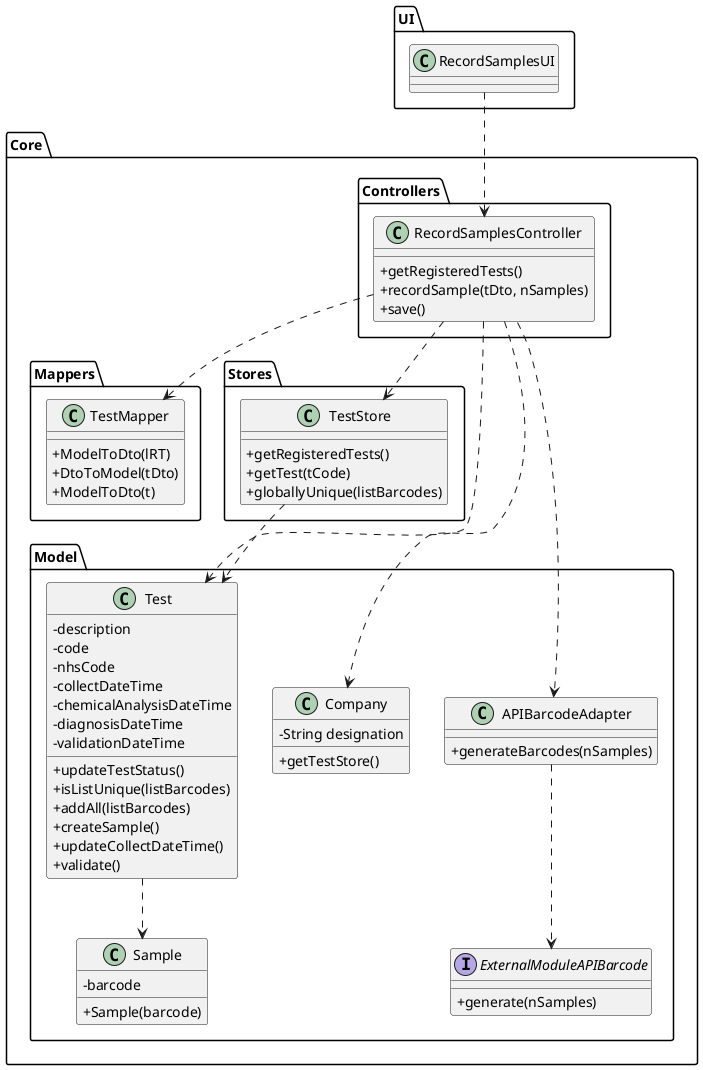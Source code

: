@startuml
'https://plantuml.com/class-diagram

skinparam classAttributeIconSize 0

package "UI" {
class RecordSamplesUI{
}
}

package "Core" {
package "Controllers"{
class RecordSamplesController{
  +getRegisteredTests()
  +recordSample(tDto, nSamples)
  +save()
}
}

package "Mappers"{
class TestMapper{
  +ModelToDto(lRT)
  +DtoToModel(tDto)
  +ModelToDto(t)
}
}


package "Stores"{
class TestStore{
  +getRegisteredTests()
  +getTest(tCode)
  +globallyUnique(listBarcodes)
}
}

package "Model"{
class Company{
  -String designation
  +getTestStore()
}

class Test{
  -description
  -code
  -nhsCode
  -collectDateTime
  -chemicalAnalysisDateTime
  -diagnosisDateTime
  -validationDateTime
  +updateTestStatus()
  +isListUnique(listBarcodes)
  +addAll(listBarcodes)
  +createSample()
  +updateCollectDateTime()
  +validate()
}

class APIBarcodeAdapter{
  +generateBarcodes(nSamples)
}

interface ExternalModuleAPIBarcode{
  +generate(nSamples)
}

class Sample{
  -barcode
  +Sample(barcode)
}
}


}
RecordSamplesUI ..> RecordSamplesController
RecordSamplesController ..> TestMapper
RecordSamplesController ..> Company
RecordSamplesController ..> TestStore
RecordSamplesController ..> Test
RecordSamplesController ..> APIBarcodeAdapter
APIBarcodeAdapter ..> ExternalModuleAPIBarcode
TestStore ..> Test
Test ..> Sample




@enduml